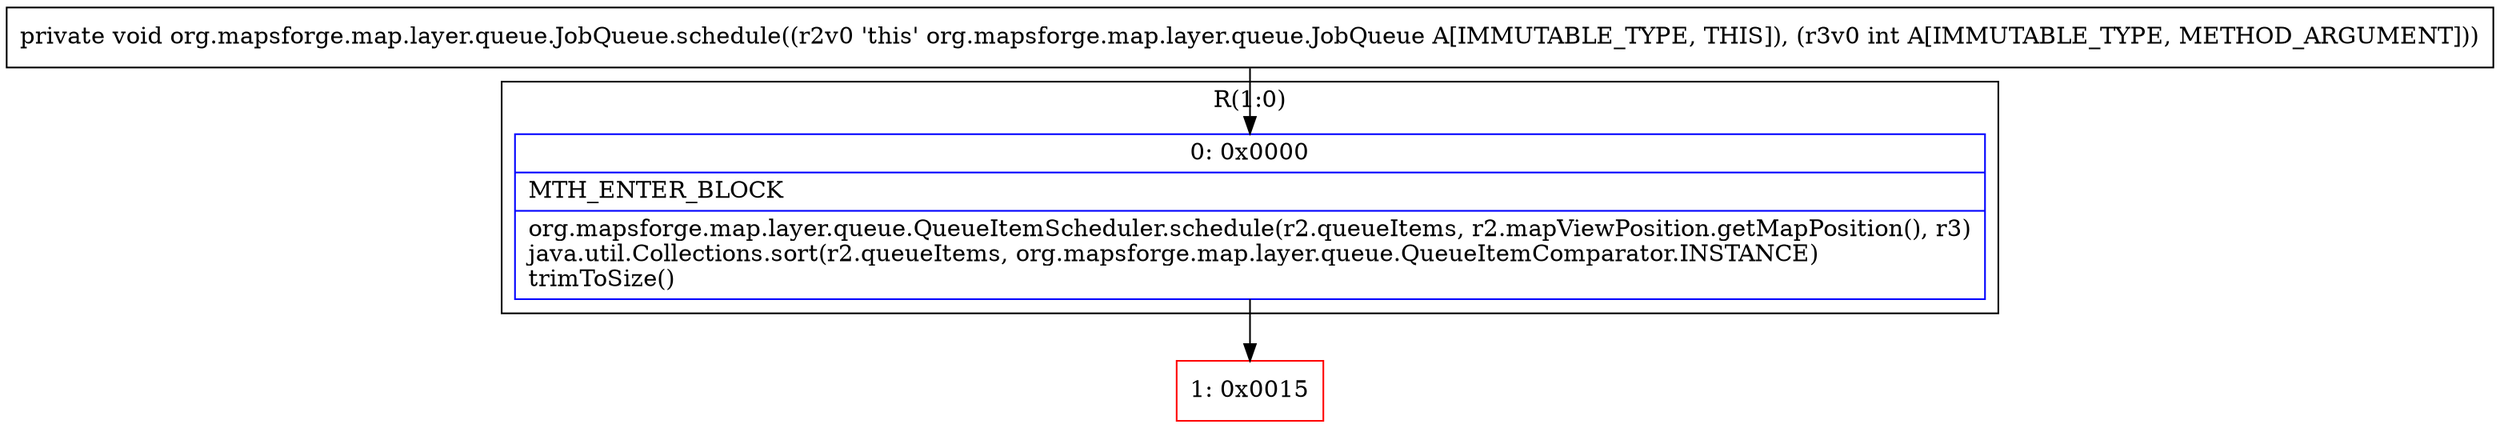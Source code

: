 digraph "CFG fororg.mapsforge.map.layer.queue.JobQueue.schedule(I)V" {
subgraph cluster_Region_399946760 {
label = "R(1:0)";
node [shape=record,color=blue];
Node_0 [shape=record,label="{0\:\ 0x0000|MTH_ENTER_BLOCK\l|org.mapsforge.map.layer.queue.QueueItemScheduler.schedule(r2.queueItems, r2.mapViewPosition.getMapPosition(), r3)\ljava.util.Collections.sort(r2.queueItems, org.mapsforge.map.layer.queue.QueueItemComparator.INSTANCE)\ltrimToSize()\l}"];
}
Node_1 [shape=record,color=red,label="{1\:\ 0x0015}"];
MethodNode[shape=record,label="{private void org.mapsforge.map.layer.queue.JobQueue.schedule((r2v0 'this' org.mapsforge.map.layer.queue.JobQueue A[IMMUTABLE_TYPE, THIS]), (r3v0 int A[IMMUTABLE_TYPE, METHOD_ARGUMENT])) }"];
MethodNode -> Node_0;
Node_0 -> Node_1;
}

